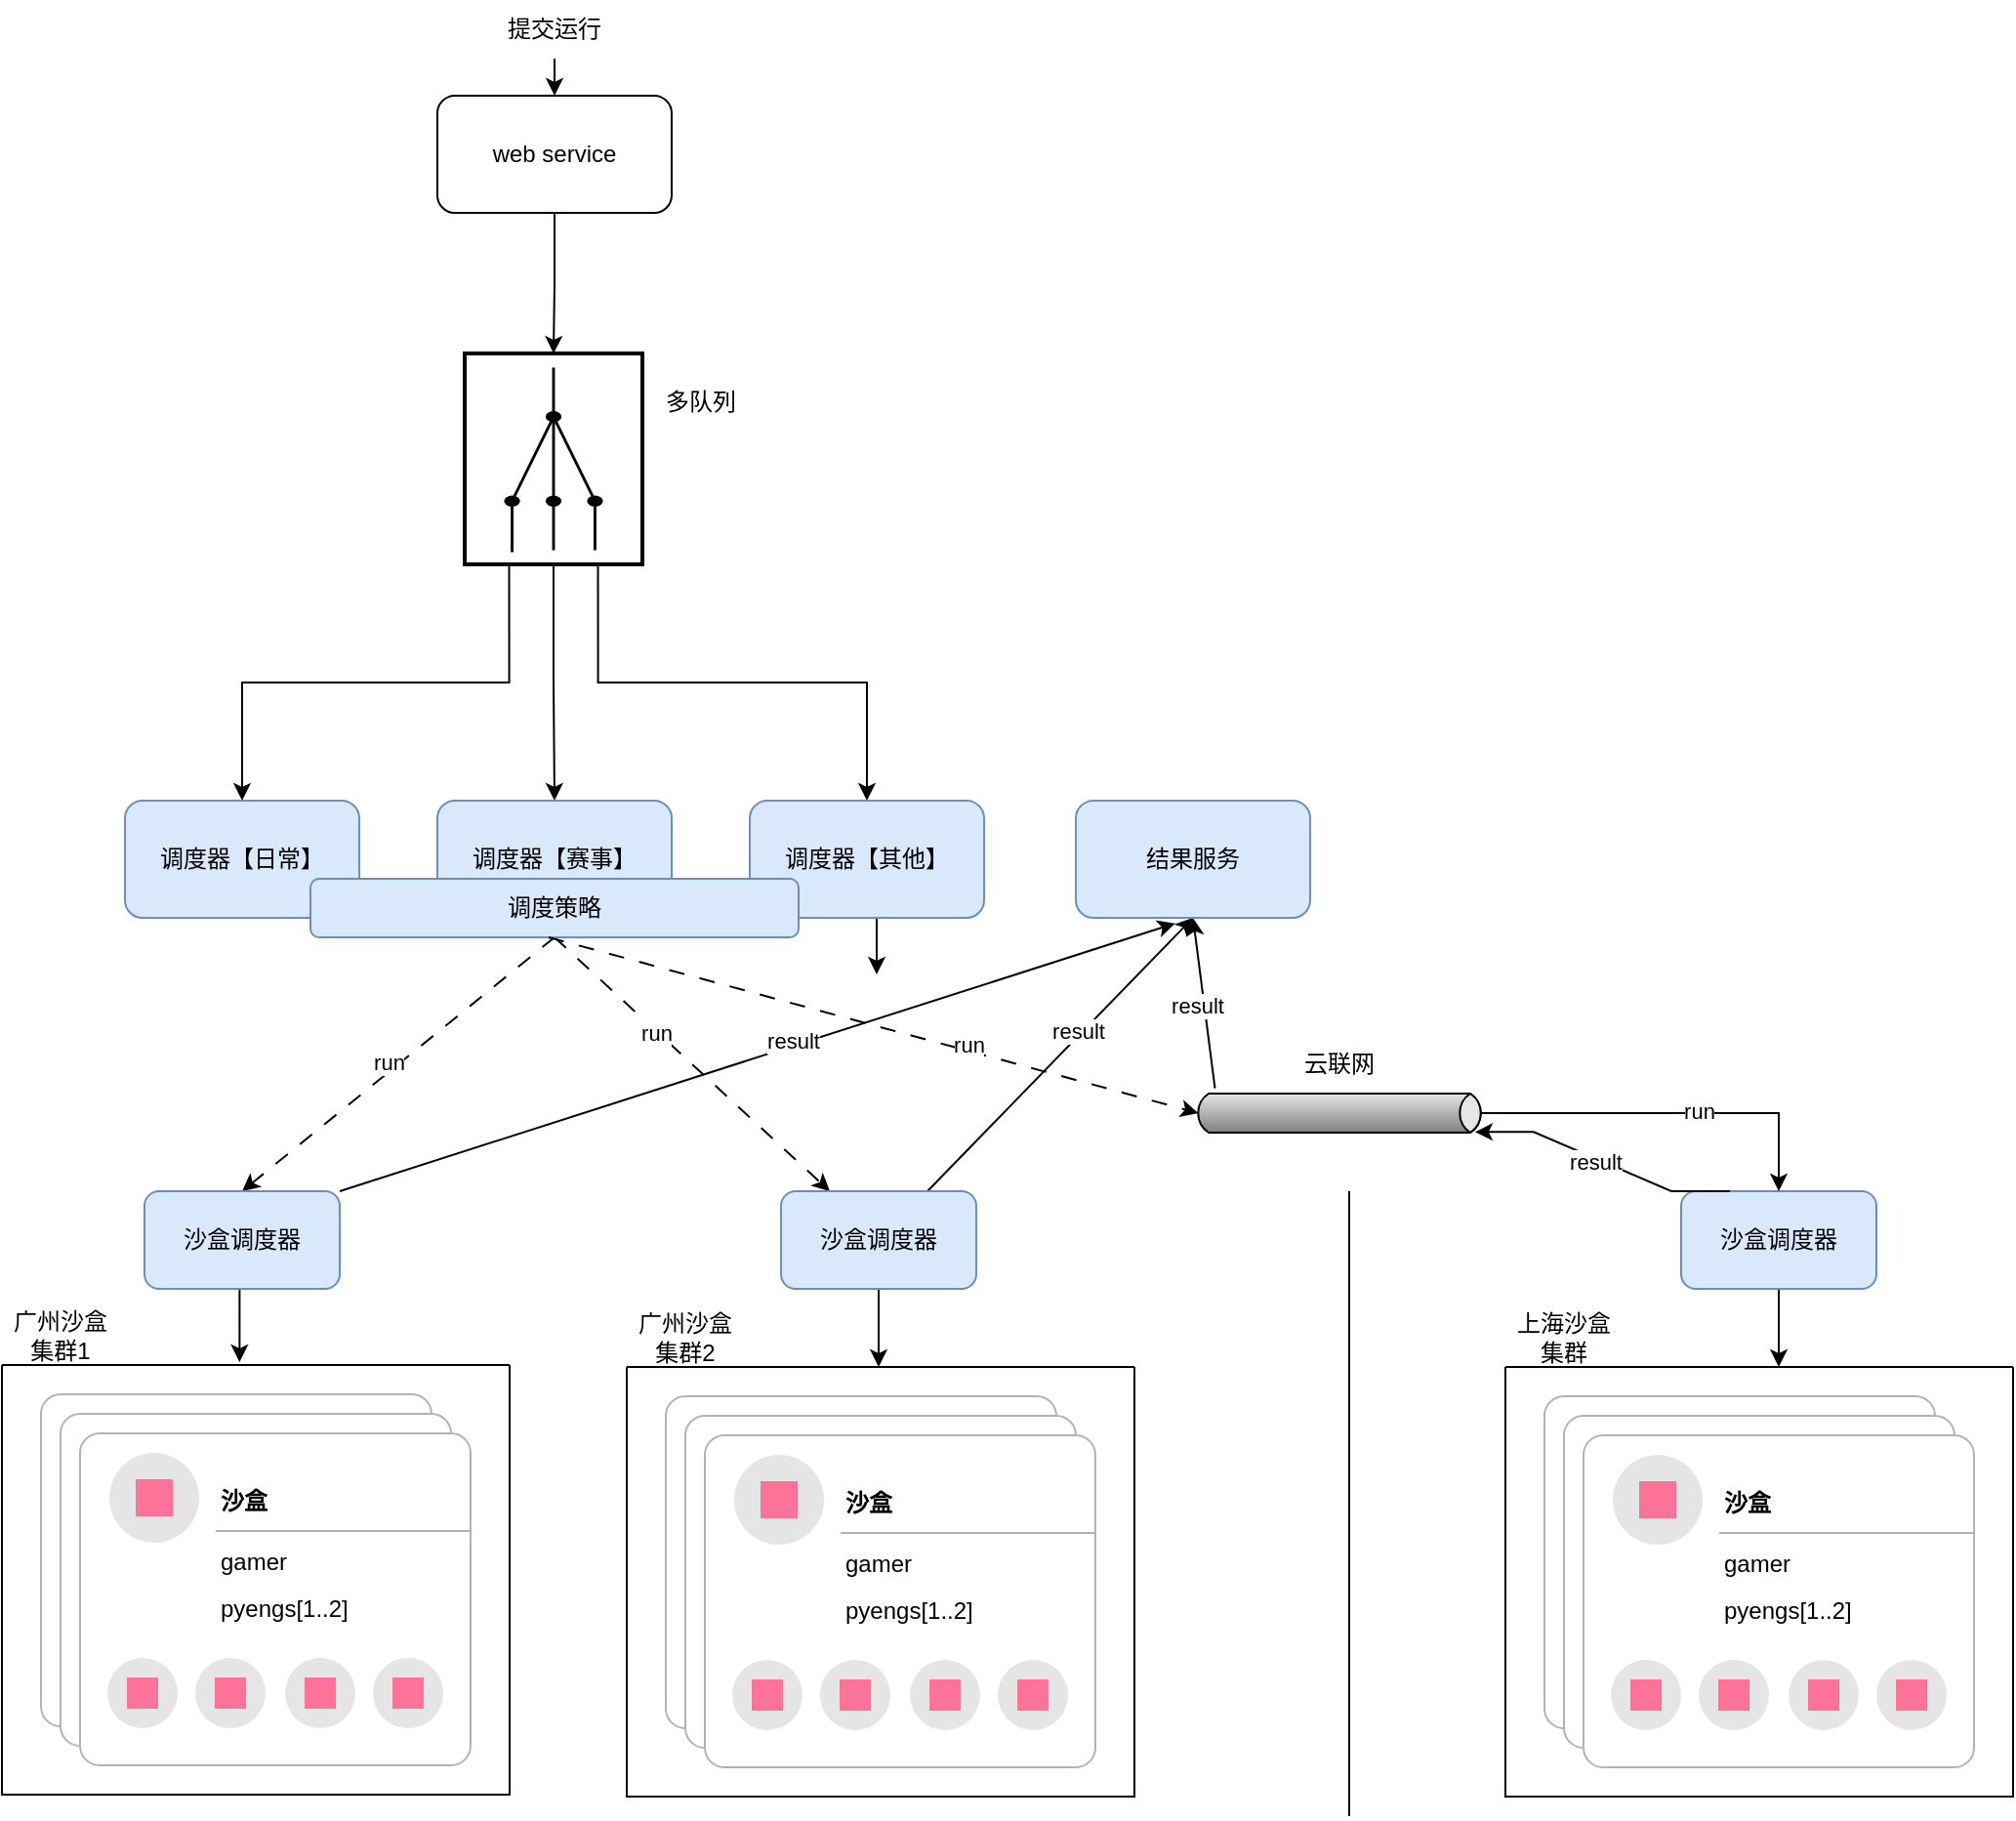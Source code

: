 <mxfile version="23.0.2" type="github">
  <diagram name="Page-1" id="2YBvvXClWsGukQMizWep">
    <mxGraphModel dx="2109" dy="701" grid="1" gridSize="10" guides="1" tooltips="1" connect="1" arrows="1" fold="1" page="1" pageScale="1" pageWidth="850" pageHeight="1100" math="0" shadow="0">
      <root>
        <mxCell id="0" />
        <mxCell id="1" parent="0" />
        <mxCell id="tqVgQ0UVKhWxxZq-fLlv-146" style="edgeStyle=orthogonalEdgeStyle;rounded=0;orthogonalLoop=1;jettySize=auto;html=1;exitX=0.5;exitY=1;exitDx=0;exitDy=0;entryX=0;entryY=0.5;entryDx=0;entryDy=0;entryPerimeter=0;" edge="1" parent="1" source="tqVgQ0UVKhWxxZq-fLlv-1" target="tqVgQ0UVKhWxxZq-fLlv-4">
          <mxGeometry relative="1" as="geometry">
            <mxPoint x="108" y="290" as="targetPoint" />
            <mxPoint x="-52" y="229" as="sourcePoint" />
          </mxGeometry>
        </mxCell>
        <mxCell id="tqVgQ0UVKhWxxZq-fLlv-1" value="web service" style="rounded=1;whiteSpace=wrap;html=1;" vertex="1" parent="1">
          <mxGeometry x="83" y="159" width="120" height="60" as="geometry" />
        </mxCell>
        <mxCell id="tqVgQ0UVKhWxxZq-fLlv-2" value="" style="endArrow=classic;html=1;rounded=0;entryX=0.5;entryY=0;entryDx=0;entryDy=0;" edge="1" parent="1" target="tqVgQ0UVKhWxxZq-fLlv-1">
          <mxGeometry width="50" height="50" relative="1" as="geometry">
            <mxPoint x="143" y="140" as="sourcePoint" />
            <mxPoint x="173" y="100" as="targetPoint" />
          </mxGeometry>
        </mxCell>
        <mxCell id="tqVgQ0UVKhWxxZq-fLlv-3" value="提交运行" style="text;html=1;strokeColor=none;fillColor=none;align=center;verticalAlign=middle;whiteSpace=wrap;rounded=0;" vertex="1" parent="1">
          <mxGeometry x="113" y="110" width="60" height="30" as="geometry" />
        </mxCell>
        <mxCell id="tqVgQ0UVKhWxxZq-fLlv-150" style="edgeStyle=orthogonalEdgeStyle;rounded=0;orthogonalLoop=1;jettySize=auto;html=1;exitX=1;exitY=0.75;exitDx=0;exitDy=0;exitPerimeter=0;entryX=0.5;entryY=0;entryDx=0;entryDy=0;" edge="1" parent="1" source="tqVgQ0UVKhWxxZq-fLlv-4" target="tqVgQ0UVKhWxxZq-fLlv-6">
          <mxGeometry relative="1" as="geometry" />
        </mxCell>
        <mxCell id="tqVgQ0UVKhWxxZq-fLlv-151" style="edgeStyle=orthogonalEdgeStyle;rounded=0;orthogonalLoop=1;jettySize=auto;html=1;exitX=1;exitY=0.5;exitDx=0;exitDy=0;exitPerimeter=0;entryX=0.5;entryY=0;entryDx=0;entryDy=0;" edge="1" parent="1" source="tqVgQ0UVKhWxxZq-fLlv-4" target="tqVgQ0UVKhWxxZq-fLlv-148">
          <mxGeometry relative="1" as="geometry" />
        </mxCell>
        <mxCell id="tqVgQ0UVKhWxxZq-fLlv-152" style="edgeStyle=orthogonalEdgeStyle;rounded=0;orthogonalLoop=1;jettySize=auto;html=1;exitX=1;exitY=0.25;exitDx=0;exitDy=0;exitPerimeter=0;entryX=0.5;entryY=0;entryDx=0;entryDy=0;" edge="1" parent="1" source="tqVgQ0UVKhWxxZq-fLlv-4" target="tqVgQ0UVKhWxxZq-fLlv-149">
          <mxGeometry relative="1" as="geometry" />
        </mxCell>
        <mxCell id="tqVgQ0UVKhWxxZq-fLlv-4" value="" style="html=1;strokeWidth=2;outlineConnect=0;dashed=0;align=center;fontSize=8;fillColor=none;verticalLabelPosition=bottom;verticalAlign=top;shape=mxgraph.eip.recipient_list;rotation=90;" vertex="1" parent="1">
          <mxGeometry x="88.5" y="299.5" width="108" height="91" as="geometry" />
        </mxCell>
        <mxCell id="tqVgQ0UVKhWxxZq-fLlv-160" style="rounded=0;orthogonalLoop=1;jettySize=auto;html=1;exitX=0.5;exitY=1;exitDx=0;exitDy=0;entryX=0.5;entryY=0;entryDx=0;entryDy=0;dashed=1;dashPattern=8 8;" edge="1" parent="1" source="tqVgQ0UVKhWxxZq-fLlv-155" target="tqVgQ0UVKhWxxZq-fLlv-154">
          <mxGeometry relative="1" as="geometry">
            <mxPoint x="-12" y="609" as="targetPoint" />
          </mxGeometry>
        </mxCell>
        <mxCell id="tqVgQ0UVKhWxxZq-fLlv-181" value="run" style="edgeLabel;html=1;align=center;verticalAlign=middle;resizable=0;points=[];" vertex="1" connectable="0" parent="tqVgQ0UVKhWxxZq-fLlv-160">
          <mxGeometry x="0.032" y="-4" relative="1" as="geometry">
            <mxPoint as="offset" />
          </mxGeometry>
        </mxCell>
        <mxCell id="tqVgQ0UVKhWxxZq-fLlv-170" style="rounded=0;orthogonalLoop=1;jettySize=auto;html=1;entryX=0.25;entryY=0;entryDx=0;entryDy=0;dashed=1;dashPattern=8 8;exitX=0.5;exitY=1;exitDx=0;exitDy=0;" edge="1" parent="1" source="tqVgQ0UVKhWxxZq-fLlv-155" target="tqVgQ0UVKhWxxZq-fLlv-163">
          <mxGeometry relative="1" as="geometry">
            <mxPoint x="140" y="600" as="sourcePoint" />
          </mxGeometry>
        </mxCell>
        <mxCell id="tqVgQ0UVKhWxxZq-fLlv-182" value="run" style="edgeLabel;html=1;align=center;verticalAlign=middle;resizable=0;points=[];" vertex="1" connectable="0" parent="tqVgQ0UVKhWxxZq-fLlv-170">
          <mxGeometry x="-0.256" y="-1" relative="1" as="geometry">
            <mxPoint as="offset" />
          </mxGeometry>
        </mxCell>
        <mxCell id="tqVgQ0UVKhWxxZq-fLlv-6" value="调度器【日常】" style="rounded=1;whiteSpace=wrap;html=1;fillColor=#dae8fc;strokeColor=#6c8ebf;" vertex="1" parent="1">
          <mxGeometry x="-77" y="520" width="120" height="60" as="geometry" />
        </mxCell>
        <mxCell id="tqVgQ0UVKhWxxZq-fLlv-55" value="" style="group" vertex="1" connectable="0" parent="1">
          <mxGeometry x="630" y="780" width="260" height="250" as="geometry" />
        </mxCell>
        <mxCell id="tqVgQ0UVKhWxxZq-fLlv-10" value="" style="swimlane;startSize=0;" vertex="1" parent="tqVgQ0UVKhWxxZq-fLlv-55">
          <mxGeometry y="30" width="260" height="220" as="geometry">
            <mxRectangle y="30" width="50" height="40" as="alternateBounds" />
          </mxGeometry>
        </mxCell>
        <mxCell id="tqVgQ0UVKhWxxZq-fLlv-13" value="" style="rounded=1;whiteSpace=wrap;html=1;strokeColor=#B3B3B3;arcSize=20;absoluteArcSize=1;" vertex="1" parent="tqVgQ0UVKhWxxZq-fLlv-10">
          <mxGeometry x="20" y="15" width="200" height="170" as="geometry" />
        </mxCell>
        <mxCell id="tqVgQ0UVKhWxxZq-fLlv-14" value="" style="ellipse;whiteSpace=wrap;html=1;aspect=fixed;strokeColor=none;fillColor=#e5e5e5;part=1;" vertex="1" parent="tqVgQ0UVKhWxxZq-fLlv-13">
          <mxGeometry width="46" height="46" relative="1" as="geometry">
            <mxPoint x="15" y="10" as="offset" />
          </mxGeometry>
        </mxCell>
        <mxCell id="tqVgQ0UVKhWxxZq-fLlv-15" value="" style="html=1;strokeColor=none;fillColor=#fd7298;part=1;" vertex="1" parent="tqVgQ0UVKhWxxZq-fLlv-14">
          <mxGeometry x="0.5" y="0.5" width="19" height="19" relative="1" as="geometry">
            <mxPoint x="-9.5" y="-9.5" as="offset" />
          </mxGeometry>
        </mxCell>
        <mxCell id="tqVgQ0UVKhWxxZq-fLlv-16" value="沙盒" style="shape=partialRectangle;whiteSpace=wrap;html=1;top=0;left=0;fillColor=none;right=0;fontStyle=1;align=left;strokeColor=#B3B3B3;part=1;" vertex="1" parent="tqVgQ0UVKhWxxZq-fLlv-13">
          <mxGeometry x="1" width="130" height="30" relative="1" as="geometry">
            <mxPoint x="-130" y="20" as="offset" />
          </mxGeometry>
        </mxCell>
        <mxCell id="tqVgQ0UVKhWxxZq-fLlv-17" value="gamer" style="text;html=1;strokeColor=none;fillColor=none;align=left;verticalAlign=middle;whiteSpace=wrap;rounded=0;part=1;" vertex="1" parent="tqVgQ0UVKhWxxZq-fLlv-13">
          <mxGeometry x="1" width="130" height="24" relative="1" as="geometry">
            <mxPoint x="-130" y="54" as="offset" />
          </mxGeometry>
        </mxCell>
        <mxCell id="tqVgQ0UVKhWxxZq-fLlv-18" value="pyengs[1..2]" style="text;html=1;strokeColor=none;fillColor=none;align=left;verticalAlign=middle;whiteSpace=wrap;rounded=0;part=1;" vertex="1" parent="tqVgQ0UVKhWxxZq-fLlv-13">
          <mxGeometry x="1" width="130" height="24" relative="1" as="geometry">
            <mxPoint x="-130" y="78" as="offset" />
          </mxGeometry>
        </mxCell>
        <mxCell id="tqVgQ0UVKhWxxZq-fLlv-19" value="" style="ellipse;whiteSpace=wrap;html=1;aspect=fixed;strokeColor=none;fillColor=#e5e5e5;part=1;" vertex="1" parent="tqVgQ0UVKhWxxZq-fLlv-13">
          <mxGeometry x="0.5" y="1" width="36" height="36" relative="1" as="geometry">
            <mxPoint x="-86" y="-55" as="offset" />
          </mxGeometry>
        </mxCell>
        <mxCell id="tqVgQ0UVKhWxxZq-fLlv-20" value="" style="html=1;strokeColor=none;fillColor=#fd7298;part=1;" vertex="1" parent="tqVgQ0UVKhWxxZq-fLlv-19">
          <mxGeometry x="0.5" y="0.5" width="16" height="16" relative="1" as="geometry">
            <mxPoint x="-8" y="-8" as="offset" />
          </mxGeometry>
        </mxCell>
        <mxCell id="tqVgQ0UVKhWxxZq-fLlv-21" value="" style="ellipse;whiteSpace=wrap;html=1;aspect=fixed;strokeColor=none;fillColor=#e5e5e5;part=1;" vertex="1" parent="tqVgQ0UVKhWxxZq-fLlv-13">
          <mxGeometry x="0.5" y="1" width="36" height="36" relative="1" as="geometry">
            <mxPoint x="-41" y="-55" as="offset" />
          </mxGeometry>
        </mxCell>
        <mxCell id="tqVgQ0UVKhWxxZq-fLlv-22" value="" style="html=1;strokeColor=none;fillColor=#fd7298;part=1;" vertex="1" parent="tqVgQ0UVKhWxxZq-fLlv-21">
          <mxGeometry x="0.5" y="0.5" width="16" height="16" relative="1" as="geometry">
            <mxPoint x="-8" y="-8" as="offset" />
          </mxGeometry>
        </mxCell>
        <mxCell id="tqVgQ0UVKhWxxZq-fLlv-23" value="" style="ellipse;whiteSpace=wrap;html=1;aspect=fixed;strokeColor=none;fillColor=#e5e5e5;part=1;" vertex="1" parent="tqVgQ0UVKhWxxZq-fLlv-13">
          <mxGeometry x="0.5" y="1" width="36" height="36" relative="1" as="geometry">
            <mxPoint x="5" y="-55" as="offset" />
          </mxGeometry>
        </mxCell>
        <mxCell id="tqVgQ0UVKhWxxZq-fLlv-24" value="" style="html=1;strokeColor=none;fillColor=#fd7298;part=1;" vertex="1" parent="tqVgQ0UVKhWxxZq-fLlv-23">
          <mxGeometry x="0.5" y="0.5" width="16" height="16" relative="1" as="geometry">
            <mxPoint x="-8" y="-8" as="offset" />
          </mxGeometry>
        </mxCell>
        <mxCell id="tqVgQ0UVKhWxxZq-fLlv-25" value="" style="ellipse;whiteSpace=wrap;html=1;aspect=fixed;strokeColor=none;fillColor=#e5e5e5;part=1;" vertex="1" parent="tqVgQ0UVKhWxxZq-fLlv-13">
          <mxGeometry x="0.5" y="1" width="36" height="36" relative="1" as="geometry">
            <mxPoint x="50" y="-55" as="offset" />
          </mxGeometry>
        </mxCell>
        <mxCell id="tqVgQ0UVKhWxxZq-fLlv-26" value="" style="html=1;strokeColor=none;fillColor=#fd7298;part=1;" vertex="1" parent="tqVgQ0UVKhWxxZq-fLlv-25">
          <mxGeometry x="0.5" y="0.5" width="16" height="16" relative="1" as="geometry">
            <mxPoint x="-8" y="-8" as="offset" />
          </mxGeometry>
        </mxCell>
        <mxCell id="tqVgQ0UVKhWxxZq-fLlv-11" value="上海沙盒集群" style="text;html=1;strokeColor=none;fillColor=none;align=center;verticalAlign=middle;whiteSpace=wrap;rounded=0;" vertex="1" parent="tqVgQ0UVKhWxxZq-fLlv-55">
          <mxGeometry width="60" height="30" as="geometry" />
        </mxCell>
        <mxCell id="tqVgQ0UVKhWxxZq-fLlv-27" value="" style="rounded=1;whiteSpace=wrap;html=1;strokeColor=#B3B3B3;arcSize=20;absoluteArcSize=1;" vertex="1" parent="tqVgQ0UVKhWxxZq-fLlv-55">
          <mxGeometry x="30" y="55" width="200" height="170" as="geometry" />
        </mxCell>
        <mxCell id="tqVgQ0UVKhWxxZq-fLlv-28" value="" style="ellipse;whiteSpace=wrap;html=1;aspect=fixed;strokeColor=none;fillColor=#e5e5e5;part=1;" vertex="1" parent="tqVgQ0UVKhWxxZq-fLlv-27">
          <mxGeometry width="46" height="46" relative="1" as="geometry">
            <mxPoint x="15" y="10" as="offset" />
          </mxGeometry>
        </mxCell>
        <mxCell id="tqVgQ0UVKhWxxZq-fLlv-29" value="" style="html=1;strokeColor=none;fillColor=#fd7298;part=1;" vertex="1" parent="tqVgQ0UVKhWxxZq-fLlv-28">
          <mxGeometry x="0.5" y="0.5" width="19" height="19" relative="1" as="geometry">
            <mxPoint x="-9.5" y="-9.5" as="offset" />
          </mxGeometry>
        </mxCell>
        <mxCell id="tqVgQ0UVKhWxxZq-fLlv-30" value="沙盒" style="shape=partialRectangle;whiteSpace=wrap;html=1;top=0;left=0;fillColor=none;right=0;fontStyle=1;align=left;strokeColor=#B3B3B3;part=1;" vertex="1" parent="tqVgQ0UVKhWxxZq-fLlv-27">
          <mxGeometry x="1" width="130" height="30" relative="1" as="geometry">
            <mxPoint x="-130" y="20" as="offset" />
          </mxGeometry>
        </mxCell>
        <mxCell id="tqVgQ0UVKhWxxZq-fLlv-31" value="gamer" style="text;html=1;strokeColor=none;fillColor=none;align=left;verticalAlign=middle;whiteSpace=wrap;rounded=0;part=1;" vertex="1" parent="tqVgQ0UVKhWxxZq-fLlv-27">
          <mxGeometry x="1" width="130" height="24" relative="1" as="geometry">
            <mxPoint x="-130" y="54" as="offset" />
          </mxGeometry>
        </mxCell>
        <mxCell id="tqVgQ0UVKhWxxZq-fLlv-32" value="pyengs[1..2]" style="text;html=1;strokeColor=none;fillColor=none;align=left;verticalAlign=middle;whiteSpace=wrap;rounded=0;part=1;" vertex="1" parent="tqVgQ0UVKhWxxZq-fLlv-27">
          <mxGeometry x="1" width="130" height="24" relative="1" as="geometry">
            <mxPoint x="-130" y="78" as="offset" />
          </mxGeometry>
        </mxCell>
        <mxCell id="tqVgQ0UVKhWxxZq-fLlv-33" value="" style="ellipse;whiteSpace=wrap;html=1;aspect=fixed;strokeColor=none;fillColor=#e5e5e5;part=1;" vertex="1" parent="tqVgQ0UVKhWxxZq-fLlv-27">
          <mxGeometry x="0.5" y="1" width="36" height="36" relative="1" as="geometry">
            <mxPoint x="-86" y="-55" as="offset" />
          </mxGeometry>
        </mxCell>
        <mxCell id="tqVgQ0UVKhWxxZq-fLlv-34" value="" style="html=1;strokeColor=none;fillColor=#fd7298;part=1;" vertex="1" parent="tqVgQ0UVKhWxxZq-fLlv-33">
          <mxGeometry x="0.5" y="0.5" width="16" height="16" relative="1" as="geometry">
            <mxPoint x="-8" y="-8" as="offset" />
          </mxGeometry>
        </mxCell>
        <mxCell id="tqVgQ0UVKhWxxZq-fLlv-35" value="" style="ellipse;whiteSpace=wrap;html=1;aspect=fixed;strokeColor=none;fillColor=#e5e5e5;part=1;" vertex="1" parent="tqVgQ0UVKhWxxZq-fLlv-27">
          <mxGeometry x="0.5" y="1" width="36" height="36" relative="1" as="geometry">
            <mxPoint x="-41" y="-55" as="offset" />
          </mxGeometry>
        </mxCell>
        <mxCell id="tqVgQ0UVKhWxxZq-fLlv-36" value="" style="html=1;strokeColor=none;fillColor=#fd7298;part=1;" vertex="1" parent="tqVgQ0UVKhWxxZq-fLlv-35">
          <mxGeometry x="0.5" y="0.5" width="16" height="16" relative="1" as="geometry">
            <mxPoint x="-8" y="-8" as="offset" />
          </mxGeometry>
        </mxCell>
        <mxCell id="tqVgQ0UVKhWxxZq-fLlv-37" value="" style="ellipse;whiteSpace=wrap;html=1;aspect=fixed;strokeColor=none;fillColor=#e5e5e5;part=1;" vertex="1" parent="tqVgQ0UVKhWxxZq-fLlv-27">
          <mxGeometry x="0.5" y="1" width="36" height="36" relative="1" as="geometry">
            <mxPoint x="5" y="-55" as="offset" />
          </mxGeometry>
        </mxCell>
        <mxCell id="tqVgQ0UVKhWxxZq-fLlv-38" value="" style="html=1;strokeColor=none;fillColor=#fd7298;part=1;" vertex="1" parent="tqVgQ0UVKhWxxZq-fLlv-37">
          <mxGeometry x="0.5" y="0.5" width="16" height="16" relative="1" as="geometry">
            <mxPoint x="-8" y="-8" as="offset" />
          </mxGeometry>
        </mxCell>
        <mxCell id="tqVgQ0UVKhWxxZq-fLlv-39" value="" style="ellipse;whiteSpace=wrap;html=1;aspect=fixed;strokeColor=none;fillColor=#e5e5e5;part=1;" vertex="1" parent="tqVgQ0UVKhWxxZq-fLlv-27">
          <mxGeometry x="0.5" y="1" width="36" height="36" relative="1" as="geometry">
            <mxPoint x="50" y="-55" as="offset" />
          </mxGeometry>
        </mxCell>
        <mxCell id="tqVgQ0UVKhWxxZq-fLlv-40" value="" style="html=1;strokeColor=none;fillColor=#fd7298;part=1;" vertex="1" parent="tqVgQ0UVKhWxxZq-fLlv-39">
          <mxGeometry x="0.5" y="0.5" width="16" height="16" relative="1" as="geometry">
            <mxPoint x="-8" y="-8" as="offset" />
          </mxGeometry>
        </mxCell>
        <mxCell id="tqVgQ0UVKhWxxZq-fLlv-41" value="" style="rounded=1;whiteSpace=wrap;html=1;strokeColor=#B3B3B3;arcSize=20;absoluteArcSize=1;" vertex="1" parent="tqVgQ0UVKhWxxZq-fLlv-55">
          <mxGeometry x="40" y="65" width="200" height="170" as="geometry" />
        </mxCell>
        <mxCell id="tqVgQ0UVKhWxxZq-fLlv-42" value="" style="ellipse;whiteSpace=wrap;html=1;aspect=fixed;strokeColor=none;fillColor=#e5e5e5;part=1;" vertex="1" parent="tqVgQ0UVKhWxxZq-fLlv-41">
          <mxGeometry width="46" height="46" relative="1" as="geometry">
            <mxPoint x="15" y="10" as="offset" />
          </mxGeometry>
        </mxCell>
        <mxCell id="tqVgQ0UVKhWxxZq-fLlv-43" value="" style="html=1;strokeColor=none;fillColor=#fd7298;part=1;" vertex="1" parent="tqVgQ0UVKhWxxZq-fLlv-42">
          <mxGeometry x="0.5" y="0.5" width="19" height="19" relative="1" as="geometry">
            <mxPoint x="-9.5" y="-9.5" as="offset" />
          </mxGeometry>
        </mxCell>
        <mxCell id="tqVgQ0UVKhWxxZq-fLlv-44" value="沙盒" style="shape=partialRectangle;whiteSpace=wrap;html=1;top=0;left=0;fillColor=none;right=0;fontStyle=1;align=left;strokeColor=#B3B3B3;part=1;" vertex="1" parent="tqVgQ0UVKhWxxZq-fLlv-41">
          <mxGeometry x="1" width="130" height="30" relative="1" as="geometry">
            <mxPoint x="-130" y="20" as="offset" />
          </mxGeometry>
        </mxCell>
        <mxCell id="tqVgQ0UVKhWxxZq-fLlv-45" value="gamer" style="text;html=1;strokeColor=none;fillColor=none;align=left;verticalAlign=middle;whiteSpace=wrap;rounded=0;part=1;" vertex="1" parent="tqVgQ0UVKhWxxZq-fLlv-41">
          <mxGeometry x="1" width="130" height="24" relative="1" as="geometry">
            <mxPoint x="-130" y="54" as="offset" />
          </mxGeometry>
        </mxCell>
        <mxCell id="tqVgQ0UVKhWxxZq-fLlv-46" value="pyengs[1..2]" style="text;html=1;strokeColor=none;fillColor=none;align=left;verticalAlign=middle;whiteSpace=wrap;rounded=0;part=1;" vertex="1" parent="tqVgQ0UVKhWxxZq-fLlv-41">
          <mxGeometry x="1" width="130" height="24" relative="1" as="geometry">
            <mxPoint x="-130" y="78" as="offset" />
          </mxGeometry>
        </mxCell>
        <mxCell id="tqVgQ0UVKhWxxZq-fLlv-47" value="" style="ellipse;whiteSpace=wrap;html=1;aspect=fixed;strokeColor=none;fillColor=#e5e5e5;part=1;" vertex="1" parent="tqVgQ0UVKhWxxZq-fLlv-41">
          <mxGeometry x="0.5" y="1" width="36" height="36" relative="1" as="geometry">
            <mxPoint x="-86" y="-55" as="offset" />
          </mxGeometry>
        </mxCell>
        <mxCell id="tqVgQ0UVKhWxxZq-fLlv-48" value="" style="html=1;strokeColor=none;fillColor=#fd7298;part=1;" vertex="1" parent="tqVgQ0UVKhWxxZq-fLlv-47">
          <mxGeometry x="0.5" y="0.5" width="16" height="16" relative="1" as="geometry">
            <mxPoint x="-8" y="-8" as="offset" />
          </mxGeometry>
        </mxCell>
        <mxCell id="tqVgQ0UVKhWxxZq-fLlv-49" value="" style="ellipse;whiteSpace=wrap;html=1;aspect=fixed;strokeColor=none;fillColor=#e5e5e5;part=1;" vertex="1" parent="tqVgQ0UVKhWxxZq-fLlv-41">
          <mxGeometry x="0.5" y="1" width="36" height="36" relative="1" as="geometry">
            <mxPoint x="-41" y="-55" as="offset" />
          </mxGeometry>
        </mxCell>
        <mxCell id="tqVgQ0UVKhWxxZq-fLlv-50" value="" style="html=1;strokeColor=none;fillColor=#fd7298;part=1;" vertex="1" parent="tqVgQ0UVKhWxxZq-fLlv-49">
          <mxGeometry x="0.5" y="0.5" width="16" height="16" relative="1" as="geometry">
            <mxPoint x="-8" y="-8" as="offset" />
          </mxGeometry>
        </mxCell>
        <mxCell id="tqVgQ0UVKhWxxZq-fLlv-51" value="" style="ellipse;whiteSpace=wrap;html=1;aspect=fixed;strokeColor=none;fillColor=#e5e5e5;part=1;" vertex="1" parent="tqVgQ0UVKhWxxZq-fLlv-41">
          <mxGeometry x="0.5" y="1" width="36" height="36" relative="1" as="geometry">
            <mxPoint x="5" y="-55" as="offset" />
          </mxGeometry>
        </mxCell>
        <mxCell id="tqVgQ0UVKhWxxZq-fLlv-52" value="" style="html=1;strokeColor=none;fillColor=#fd7298;part=1;" vertex="1" parent="tqVgQ0UVKhWxxZq-fLlv-51">
          <mxGeometry x="0.5" y="0.5" width="16" height="16" relative="1" as="geometry">
            <mxPoint x="-8" y="-8" as="offset" />
          </mxGeometry>
        </mxCell>
        <mxCell id="tqVgQ0UVKhWxxZq-fLlv-53" value="" style="ellipse;whiteSpace=wrap;html=1;aspect=fixed;strokeColor=none;fillColor=#e5e5e5;part=1;" vertex="1" parent="tqVgQ0UVKhWxxZq-fLlv-41">
          <mxGeometry x="0.5" y="1" width="36" height="36" relative="1" as="geometry">
            <mxPoint x="50" y="-55" as="offset" />
          </mxGeometry>
        </mxCell>
        <mxCell id="tqVgQ0UVKhWxxZq-fLlv-54" value="" style="html=1;strokeColor=none;fillColor=#fd7298;part=1;" vertex="1" parent="tqVgQ0UVKhWxxZq-fLlv-53">
          <mxGeometry x="0.5" y="0.5" width="16" height="16" relative="1" as="geometry">
            <mxPoint x="-8" y="-8" as="offset" />
          </mxGeometry>
        </mxCell>
        <mxCell id="tqVgQ0UVKhWxxZq-fLlv-56" value="" style="group" vertex="1" connectable="0" parent="1">
          <mxGeometry x="-140" y="779" width="260" height="250" as="geometry" />
        </mxCell>
        <mxCell id="tqVgQ0UVKhWxxZq-fLlv-57" value="" style="swimlane;startSize=0;" vertex="1" parent="tqVgQ0UVKhWxxZq-fLlv-56">
          <mxGeometry y="30" width="260" height="220" as="geometry">
            <mxRectangle y="30" width="50" height="40" as="alternateBounds" />
          </mxGeometry>
        </mxCell>
        <mxCell id="tqVgQ0UVKhWxxZq-fLlv-58" value="" style="rounded=1;whiteSpace=wrap;html=1;strokeColor=#B3B3B3;arcSize=20;absoluteArcSize=1;" vertex="1" parent="tqVgQ0UVKhWxxZq-fLlv-57">
          <mxGeometry x="20" y="15" width="200" height="170" as="geometry" />
        </mxCell>
        <mxCell id="tqVgQ0UVKhWxxZq-fLlv-59" value="" style="ellipse;whiteSpace=wrap;html=1;aspect=fixed;strokeColor=none;fillColor=#e5e5e5;part=1;" vertex="1" parent="tqVgQ0UVKhWxxZq-fLlv-58">
          <mxGeometry width="46" height="46" relative="1" as="geometry">
            <mxPoint x="15" y="10" as="offset" />
          </mxGeometry>
        </mxCell>
        <mxCell id="tqVgQ0UVKhWxxZq-fLlv-60" value="" style="html=1;strokeColor=none;fillColor=#fd7298;part=1;" vertex="1" parent="tqVgQ0UVKhWxxZq-fLlv-59">
          <mxGeometry x="0.5" y="0.5" width="19" height="19" relative="1" as="geometry">
            <mxPoint x="-9.5" y="-9.5" as="offset" />
          </mxGeometry>
        </mxCell>
        <mxCell id="tqVgQ0UVKhWxxZq-fLlv-61" value="沙盒" style="shape=partialRectangle;whiteSpace=wrap;html=1;top=0;left=0;fillColor=none;right=0;fontStyle=1;align=left;strokeColor=#B3B3B3;part=1;" vertex="1" parent="tqVgQ0UVKhWxxZq-fLlv-58">
          <mxGeometry x="1" width="130" height="30" relative="1" as="geometry">
            <mxPoint x="-130" y="20" as="offset" />
          </mxGeometry>
        </mxCell>
        <mxCell id="tqVgQ0UVKhWxxZq-fLlv-62" value="gamer" style="text;html=1;strokeColor=none;fillColor=none;align=left;verticalAlign=middle;whiteSpace=wrap;rounded=0;part=1;" vertex="1" parent="tqVgQ0UVKhWxxZq-fLlv-58">
          <mxGeometry x="1" width="130" height="24" relative="1" as="geometry">
            <mxPoint x="-130" y="54" as="offset" />
          </mxGeometry>
        </mxCell>
        <mxCell id="tqVgQ0UVKhWxxZq-fLlv-63" value="pyengs[1..2]" style="text;html=1;strokeColor=none;fillColor=none;align=left;verticalAlign=middle;whiteSpace=wrap;rounded=0;part=1;" vertex="1" parent="tqVgQ0UVKhWxxZq-fLlv-58">
          <mxGeometry x="1" width="130" height="24" relative="1" as="geometry">
            <mxPoint x="-130" y="78" as="offset" />
          </mxGeometry>
        </mxCell>
        <mxCell id="tqVgQ0UVKhWxxZq-fLlv-64" value="" style="ellipse;whiteSpace=wrap;html=1;aspect=fixed;strokeColor=none;fillColor=#e5e5e5;part=1;" vertex="1" parent="tqVgQ0UVKhWxxZq-fLlv-58">
          <mxGeometry x="0.5" y="1" width="36" height="36" relative="1" as="geometry">
            <mxPoint x="-86" y="-55" as="offset" />
          </mxGeometry>
        </mxCell>
        <mxCell id="tqVgQ0UVKhWxxZq-fLlv-65" value="" style="html=1;strokeColor=none;fillColor=#fd7298;part=1;" vertex="1" parent="tqVgQ0UVKhWxxZq-fLlv-64">
          <mxGeometry x="0.5" y="0.5" width="16" height="16" relative="1" as="geometry">
            <mxPoint x="-8" y="-8" as="offset" />
          </mxGeometry>
        </mxCell>
        <mxCell id="tqVgQ0UVKhWxxZq-fLlv-66" value="" style="ellipse;whiteSpace=wrap;html=1;aspect=fixed;strokeColor=none;fillColor=#e5e5e5;part=1;" vertex="1" parent="tqVgQ0UVKhWxxZq-fLlv-58">
          <mxGeometry x="0.5" y="1" width="36" height="36" relative="1" as="geometry">
            <mxPoint x="-41" y="-55" as="offset" />
          </mxGeometry>
        </mxCell>
        <mxCell id="tqVgQ0UVKhWxxZq-fLlv-67" value="" style="html=1;strokeColor=none;fillColor=#fd7298;part=1;" vertex="1" parent="tqVgQ0UVKhWxxZq-fLlv-66">
          <mxGeometry x="0.5" y="0.5" width="16" height="16" relative="1" as="geometry">
            <mxPoint x="-8" y="-8" as="offset" />
          </mxGeometry>
        </mxCell>
        <mxCell id="tqVgQ0UVKhWxxZq-fLlv-68" value="" style="ellipse;whiteSpace=wrap;html=1;aspect=fixed;strokeColor=none;fillColor=#e5e5e5;part=1;" vertex="1" parent="tqVgQ0UVKhWxxZq-fLlv-58">
          <mxGeometry x="0.5" y="1" width="36" height="36" relative="1" as="geometry">
            <mxPoint x="5" y="-55" as="offset" />
          </mxGeometry>
        </mxCell>
        <mxCell id="tqVgQ0UVKhWxxZq-fLlv-69" value="" style="html=1;strokeColor=none;fillColor=#fd7298;part=1;" vertex="1" parent="tqVgQ0UVKhWxxZq-fLlv-68">
          <mxGeometry x="0.5" y="0.5" width="16" height="16" relative="1" as="geometry">
            <mxPoint x="-8" y="-8" as="offset" />
          </mxGeometry>
        </mxCell>
        <mxCell id="tqVgQ0UVKhWxxZq-fLlv-70" value="" style="ellipse;whiteSpace=wrap;html=1;aspect=fixed;strokeColor=none;fillColor=#e5e5e5;part=1;" vertex="1" parent="tqVgQ0UVKhWxxZq-fLlv-58">
          <mxGeometry x="0.5" y="1" width="36" height="36" relative="1" as="geometry">
            <mxPoint x="50" y="-55" as="offset" />
          </mxGeometry>
        </mxCell>
        <mxCell id="tqVgQ0UVKhWxxZq-fLlv-71" value="" style="html=1;strokeColor=none;fillColor=#fd7298;part=1;" vertex="1" parent="tqVgQ0UVKhWxxZq-fLlv-70">
          <mxGeometry x="0.5" y="0.5" width="16" height="16" relative="1" as="geometry">
            <mxPoint x="-8" y="-8" as="offset" />
          </mxGeometry>
        </mxCell>
        <mxCell id="tqVgQ0UVKhWxxZq-fLlv-72" value="广州沙盒集群1" style="text;html=1;strokeColor=none;fillColor=none;align=center;verticalAlign=middle;whiteSpace=wrap;rounded=0;" vertex="1" parent="tqVgQ0UVKhWxxZq-fLlv-56">
          <mxGeometry width="60" height="30" as="geometry" />
        </mxCell>
        <mxCell id="tqVgQ0UVKhWxxZq-fLlv-73" value="" style="rounded=1;whiteSpace=wrap;html=1;strokeColor=#B3B3B3;arcSize=20;absoluteArcSize=1;" vertex="1" parent="tqVgQ0UVKhWxxZq-fLlv-56">
          <mxGeometry x="30" y="55" width="200" height="170" as="geometry" />
        </mxCell>
        <mxCell id="tqVgQ0UVKhWxxZq-fLlv-74" value="" style="ellipse;whiteSpace=wrap;html=1;aspect=fixed;strokeColor=none;fillColor=#e5e5e5;part=1;" vertex="1" parent="tqVgQ0UVKhWxxZq-fLlv-73">
          <mxGeometry width="46" height="46" relative="1" as="geometry">
            <mxPoint x="15" y="10" as="offset" />
          </mxGeometry>
        </mxCell>
        <mxCell id="tqVgQ0UVKhWxxZq-fLlv-75" value="" style="html=1;strokeColor=none;fillColor=#fd7298;part=1;" vertex="1" parent="tqVgQ0UVKhWxxZq-fLlv-74">
          <mxGeometry x="0.5" y="0.5" width="19" height="19" relative="1" as="geometry">
            <mxPoint x="-9.5" y="-9.5" as="offset" />
          </mxGeometry>
        </mxCell>
        <mxCell id="tqVgQ0UVKhWxxZq-fLlv-76" value="沙盒" style="shape=partialRectangle;whiteSpace=wrap;html=1;top=0;left=0;fillColor=none;right=0;fontStyle=1;align=left;strokeColor=#B3B3B3;part=1;" vertex="1" parent="tqVgQ0UVKhWxxZq-fLlv-73">
          <mxGeometry x="1" width="130" height="30" relative="1" as="geometry">
            <mxPoint x="-130" y="20" as="offset" />
          </mxGeometry>
        </mxCell>
        <mxCell id="tqVgQ0UVKhWxxZq-fLlv-77" value="gamer" style="text;html=1;strokeColor=none;fillColor=none;align=left;verticalAlign=middle;whiteSpace=wrap;rounded=0;part=1;" vertex="1" parent="tqVgQ0UVKhWxxZq-fLlv-73">
          <mxGeometry x="1" width="130" height="24" relative="1" as="geometry">
            <mxPoint x="-130" y="54" as="offset" />
          </mxGeometry>
        </mxCell>
        <mxCell id="tqVgQ0UVKhWxxZq-fLlv-78" value="pyengs[1..2]" style="text;html=1;strokeColor=none;fillColor=none;align=left;verticalAlign=middle;whiteSpace=wrap;rounded=0;part=1;" vertex="1" parent="tqVgQ0UVKhWxxZq-fLlv-73">
          <mxGeometry x="1" width="130" height="24" relative="1" as="geometry">
            <mxPoint x="-130" y="78" as="offset" />
          </mxGeometry>
        </mxCell>
        <mxCell id="tqVgQ0UVKhWxxZq-fLlv-79" value="" style="ellipse;whiteSpace=wrap;html=1;aspect=fixed;strokeColor=none;fillColor=#e5e5e5;part=1;" vertex="1" parent="tqVgQ0UVKhWxxZq-fLlv-73">
          <mxGeometry x="0.5" y="1" width="36" height="36" relative="1" as="geometry">
            <mxPoint x="-86" y="-55" as="offset" />
          </mxGeometry>
        </mxCell>
        <mxCell id="tqVgQ0UVKhWxxZq-fLlv-80" value="" style="html=1;strokeColor=none;fillColor=#fd7298;part=1;" vertex="1" parent="tqVgQ0UVKhWxxZq-fLlv-79">
          <mxGeometry x="0.5" y="0.5" width="16" height="16" relative="1" as="geometry">
            <mxPoint x="-8" y="-8" as="offset" />
          </mxGeometry>
        </mxCell>
        <mxCell id="tqVgQ0UVKhWxxZq-fLlv-81" value="" style="ellipse;whiteSpace=wrap;html=1;aspect=fixed;strokeColor=none;fillColor=#e5e5e5;part=1;" vertex="1" parent="tqVgQ0UVKhWxxZq-fLlv-73">
          <mxGeometry x="0.5" y="1" width="36" height="36" relative="1" as="geometry">
            <mxPoint x="-41" y="-55" as="offset" />
          </mxGeometry>
        </mxCell>
        <mxCell id="tqVgQ0UVKhWxxZq-fLlv-82" value="" style="html=1;strokeColor=none;fillColor=#fd7298;part=1;" vertex="1" parent="tqVgQ0UVKhWxxZq-fLlv-81">
          <mxGeometry x="0.5" y="0.5" width="16" height="16" relative="1" as="geometry">
            <mxPoint x="-8" y="-8" as="offset" />
          </mxGeometry>
        </mxCell>
        <mxCell id="tqVgQ0UVKhWxxZq-fLlv-83" value="" style="ellipse;whiteSpace=wrap;html=1;aspect=fixed;strokeColor=none;fillColor=#e5e5e5;part=1;" vertex="1" parent="tqVgQ0UVKhWxxZq-fLlv-73">
          <mxGeometry x="0.5" y="1" width="36" height="36" relative="1" as="geometry">
            <mxPoint x="5" y="-55" as="offset" />
          </mxGeometry>
        </mxCell>
        <mxCell id="tqVgQ0UVKhWxxZq-fLlv-84" value="" style="html=1;strokeColor=none;fillColor=#fd7298;part=1;" vertex="1" parent="tqVgQ0UVKhWxxZq-fLlv-83">
          <mxGeometry x="0.5" y="0.5" width="16" height="16" relative="1" as="geometry">
            <mxPoint x="-8" y="-8" as="offset" />
          </mxGeometry>
        </mxCell>
        <mxCell id="tqVgQ0UVKhWxxZq-fLlv-85" value="" style="ellipse;whiteSpace=wrap;html=1;aspect=fixed;strokeColor=none;fillColor=#e5e5e5;part=1;" vertex="1" parent="tqVgQ0UVKhWxxZq-fLlv-73">
          <mxGeometry x="0.5" y="1" width="36" height="36" relative="1" as="geometry">
            <mxPoint x="50" y="-55" as="offset" />
          </mxGeometry>
        </mxCell>
        <mxCell id="tqVgQ0UVKhWxxZq-fLlv-86" value="" style="html=1;strokeColor=none;fillColor=#fd7298;part=1;" vertex="1" parent="tqVgQ0UVKhWxxZq-fLlv-85">
          <mxGeometry x="0.5" y="0.5" width="16" height="16" relative="1" as="geometry">
            <mxPoint x="-8" y="-8" as="offset" />
          </mxGeometry>
        </mxCell>
        <mxCell id="tqVgQ0UVKhWxxZq-fLlv-87" value="" style="rounded=1;whiteSpace=wrap;html=1;strokeColor=#B3B3B3;arcSize=20;absoluteArcSize=1;" vertex="1" parent="tqVgQ0UVKhWxxZq-fLlv-56">
          <mxGeometry x="40" y="65" width="200" height="170" as="geometry" />
        </mxCell>
        <mxCell id="tqVgQ0UVKhWxxZq-fLlv-88" value="" style="ellipse;whiteSpace=wrap;html=1;aspect=fixed;strokeColor=none;fillColor=#e5e5e5;part=1;" vertex="1" parent="tqVgQ0UVKhWxxZq-fLlv-87">
          <mxGeometry width="46" height="46" relative="1" as="geometry">
            <mxPoint x="15" y="10" as="offset" />
          </mxGeometry>
        </mxCell>
        <mxCell id="tqVgQ0UVKhWxxZq-fLlv-89" value="" style="html=1;strokeColor=none;fillColor=#fd7298;part=1;" vertex="1" parent="tqVgQ0UVKhWxxZq-fLlv-88">
          <mxGeometry x="0.5" y="0.5" width="19" height="19" relative="1" as="geometry">
            <mxPoint x="-9.5" y="-9.5" as="offset" />
          </mxGeometry>
        </mxCell>
        <mxCell id="tqVgQ0UVKhWxxZq-fLlv-90" value="沙盒" style="shape=partialRectangle;whiteSpace=wrap;html=1;top=0;left=0;fillColor=none;right=0;fontStyle=1;align=left;strokeColor=#B3B3B3;part=1;" vertex="1" parent="tqVgQ0UVKhWxxZq-fLlv-87">
          <mxGeometry x="1" width="130" height="30" relative="1" as="geometry">
            <mxPoint x="-130" y="20" as="offset" />
          </mxGeometry>
        </mxCell>
        <mxCell id="tqVgQ0UVKhWxxZq-fLlv-91" value="gamer" style="text;html=1;strokeColor=none;fillColor=none;align=left;verticalAlign=middle;whiteSpace=wrap;rounded=0;part=1;" vertex="1" parent="tqVgQ0UVKhWxxZq-fLlv-87">
          <mxGeometry x="1" width="130" height="24" relative="1" as="geometry">
            <mxPoint x="-130" y="54" as="offset" />
          </mxGeometry>
        </mxCell>
        <mxCell id="tqVgQ0UVKhWxxZq-fLlv-92" value="pyengs[1..2]" style="text;html=1;strokeColor=none;fillColor=none;align=left;verticalAlign=middle;whiteSpace=wrap;rounded=0;part=1;" vertex="1" parent="tqVgQ0UVKhWxxZq-fLlv-87">
          <mxGeometry x="1" width="130" height="24" relative="1" as="geometry">
            <mxPoint x="-130" y="78" as="offset" />
          </mxGeometry>
        </mxCell>
        <mxCell id="tqVgQ0UVKhWxxZq-fLlv-93" value="" style="ellipse;whiteSpace=wrap;html=1;aspect=fixed;strokeColor=none;fillColor=#e5e5e5;part=1;" vertex="1" parent="tqVgQ0UVKhWxxZq-fLlv-87">
          <mxGeometry x="0.5" y="1" width="36" height="36" relative="1" as="geometry">
            <mxPoint x="-86" y="-55" as="offset" />
          </mxGeometry>
        </mxCell>
        <mxCell id="tqVgQ0UVKhWxxZq-fLlv-94" value="" style="html=1;strokeColor=none;fillColor=#fd7298;part=1;" vertex="1" parent="tqVgQ0UVKhWxxZq-fLlv-93">
          <mxGeometry x="0.5" y="0.5" width="16" height="16" relative="1" as="geometry">
            <mxPoint x="-8" y="-8" as="offset" />
          </mxGeometry>
        </mxCell>
        <mxCell id="tqVgQ0UVKhWxxZq-fLlv-95" value="" style="ellipse;whiteSpace=wrap;html=1;aspect=fixed;strokeColor=none;fillColor=#e5e5e5;part=1;" vertex="1" parent="tqVgQ0UVKhWxxZq-fLlv-87">
          <mxGeometry x="0.5" y="1" width="36" height="36" relative="1" as="geometry">
            <mxPoint x="-41" y="-55" as="offset" />
          </mxGeometry>
        </mxCell>
        <mxCell id="tqVgQ0UVKhWxxZq-fLlv-96" value="" style="html=1;strokeColor=none;fillColor=#fd7298;part=1;" vertex="1" parent="tqVgQ0UVKhWxxZq-fLlv-95">
          <mxGeometry x="0.5" y="0.5" width="16" height="16" relative="1" as="geometry">
            <mxPoint x="-8" y="-8" as="offset" />
          </mxGeometry>
        </mxCell>
        <mxCell id="tqVgQ0UVKhWxxZq-fLlv-97" value="" style="ellipse;whiteSpace=wrap;html=1;aspect=fixed;strokeColor=none;fillColor=#e5e5e5;part=1;" vertex="1" parent="tqVgQ0UVKhWxxZq-fLlv-87">
          <mxGeometry x="0.5" y="1" width="36" height="36" relative="1" as="geometry">
            <mxPoint x="5" y="-55" as="offset" />
          </mxGeometry>
        </mxCell>
        <mxCell id="tqVgQ0UVKhWxxZq-fLlv-98" value="" style="html=1;strokeColor=none;fillColor=#fd7298;part=1;" vertex="1" parent="tqVgQ0UVKhWxxZq-fLlv-97">
          <mxGeometry x="0.5" y="0.5" width="16" height="16" relative="1" as="geometry">
            <mxPoint x="-8" y="-8" as="offset" />
          </mxGeometry>
        </mxCell>
        <mxCell id="tqVgQ0UVKhWxxZq-fLlv-99" value="" style="ellipse;whiteSpace=wrap;html=1;aspect=fixed;strokeColor=none;fillColor=#e5e5e5;part=1;" vertex="1" parent="tqVgQ0UVKhWxxZq-fLlv-87">
          <mxGeometry x="0.5" y="1" width="36" height="36" relative="1" as="geometry">
            <mxPoint x="50" y="-55" as="offset" />
          </mxGeometry>
        </mxCell>
        <mxCell id="tqVgQ0UVKhWxxZq-fLlv-100" value="" style="html=1;strokeColor=none;fillColor=#fd7298;part=1;" vertex="1" parent="tqVgQ0UVKhWxxZq-fLlv-99">
          <mxGeometry x="0.5" y="0.5" width="16" height="16" relative="1" as="geometry">
            <mxPoint x="-8" y="-8" as="offset" />
          </mxGeometry>
        </mxCell>
        <mxCell id="tqVgQ0UVKhWxxZq-fLlv-101" value="" style="group" vertex="1" connectable="0" parent="1">
          <mxGeometry x="180" y="780" width="260" height="250" as="geometry" />
        </mxCell>
        <mxCell id="tqVgQ0UVKhWxxZq-fLlv-102" value="" style="swimlane;startSize=0;" vertex="1" parent="tqVgQ0UVKhWxxZq-fLlv-101">
          <mxGeometry y="30" width="260" height="220" as="geometry">
            <mxRectangle y="30" width="50" height="40" as="alternateBounds" />
          </mxGeometry>
        </mxCell>
        <mxCell id="tqVgQ0UVKhWxxZq-fLlv-103" value="" style="rounded=1;whiteSpace=wrap;html=1;strokeColor=#B3B3B3;arcSize=20;absoluteArcSize=1;" vertex="1" parent="tqVgQ0UVKhWxxZq-fLlv-102">
          <mxGeometry x="20" y="15" width="200" height="170" as="geometry" />
        </mxCell>
        <mxCell id="tqVgQ0UVKhWxxZq-fLlv-104" value="" style="ellipse;whiteSpace=wrap;html=1;aspect=fixed;strokeColor=none;fillColor=#e5e5e5;part=1;" vertex="1" parent="tqVgQ0UVKhWxxZq-fLlv-103">
          <mxGeometry width="46" height="46" relative="1" as="geometry">
            <mxPoint x="15" y="10" as="offset" />
          </mxGeometry>
        </mxCell>
        <mxCell id="tqVgQ0UVKhWxxZq-fLlv-105" value="" style="html=1;strokeColor=none;fillColor=#fd7298;part=1;" vertex="1" parent="tqVgQ0UVKhWxxZq-fLlv-104">
          <mxGeometry x="0.5" y="0.5" width="19" height="19" relative="1" as="geometry">
            <mxPoint x="-9.5" y="-9.5" as="offset" />
          </mxGeometry>
        </mxCell>
        <mxCell id="tqVgQ0UVKhWxxZq-fLlv-106" value="沙盒" style="shape=partialRectangle;whiteSpace=wrap;html=1;top=0;left=0;fillColor=none;right=0;fontStyle=1;align=left;strokeColor=#B3B3B3;part=1;" vertex="1" parent="tqVgQ0UVKhWxxZq-fLlv-103">
          <mxGeometry x="1" width="130" height="30" relative="1" as="geometry">
            <mxPoint x="-130" y="20" as="offset" />
          </mxGeometry>
        </mxCell>
        <mxCell id="tqVgQ0UVKhWxxZq-fLlv-107" value="gamer" style="text;html=1;strokeColor=none;fillColor=none;align=left;verticalAlign=middle;whiteSpace=wrap;rounded=0;part=1;" vertex="1" parent="tqVgQ0UVKhWxxZq-fLlv-103">
          <mxGeometry x="1" width="130" height="24" relative="1" as="geometry">
            <mxPoint x="-130" y="54" as="offset" />
          </mxGeometry>
        </mxCell>
        <mxCell id="tqVgQ0UVKhWxxZq-fLlv-108" value="pyengs[1..2]" style="text;html=1;strokeColor=none;fillColor=none;align=left;verticalAlign=middle;whiteSpace=wrap;rounded=0;part=1;" vertex="1" parent="tqVgQ0UVKhWxxZq-fLlv-103">
          <mxGeometry x="1" width="130" height="24" relative="1" as="geometry">
            <mxPoint x="-130" y="78" as="offset" />
          </mxGeometry>
        </mxCell>
        <mxCell id="tqVgQ0UVKhWxxZq-fLlv-109" value="" style="ellipse;whiteSpace=wrap;html=1;aspect=fixed;strokeColor=none;fillColor=#e5e5e5;part=1;" vertex="1" parent="tqVgQ0UVKhWxxZq-fLlv-103">
          <mxGeometry x="0.5" y="1" width="36" height="36" relative="1" as="geometry">
            <mxPoint x="-86" y="-55" as="offset" />
          </mxGeometry>
        </mxCell>
        <mxCell id="tqVgQ0UVKhWxxZq-fLlv-110" value="" style="html=1;strokeColor=none;fillColor=#fd7298;part=1;" vertex="1" parent="tqVgQ0UVKhWxxZq-fLlv-109">
          <mxGeometry x="0.5" y="0.5" width="16" height="16" relative="1" as="geometry">
            <mxPoint x="-8" y="-8" as="offset" />
          </mxGeometry>
        </mxCell>
        <mxCell id="tqVgQ0UVKhWxxZq-fLlv-111" value="" style="ellipse;whiteSpace=wrap;html=1;aspect=fixed;strokeColor=none;fillColor=#e5e5e5;part=1;" vertex="1" parent="tqVgQ0UVKhWxxZq-fLlv-103">
          <mxGeometry x="0.5" y="1" width="36" height="36" relative="1" as="geometry">
            <mxPoint x="-41" y="-55" as="offset" />
          </mxGeometry>
        </mxCell>
        <mxCell id="tqVgQ0UVKhWxxZq-fLlv-112" value="" style="html=1;strokeColor=none;fillColor=#fd7298;part=1;" vertex="1" parent="tqVgQ0UVKhWxxZq-fLlv-111">
          <mxGeometry x="0.5" y="0.5" width="16" height="16" relative="1" as="geometry">
            <mxPoint x="-8" y="-8" as="offset" />
          </mxGeometry>
        </mxCell>
        <mxCell id="tqVgQ0UVKhWxxZq-fLlv-113" value="" style="ellipse;whiteSpace=wrap;html=1;aspect=fixed;strokeColor=none;fillColor=#e5e5e5;part=1;" vertex="1" parent="tqVgQ0UVKhWxxZq-fLlv-103">
          <mxGeometry x="0.5" y="1" width="36" height="36" relative="1" as="geometry">
            <mxPoint x="5" y="-55" as="offset" />
          </mxGeometry>
        </mxCell>
        <mxCell id="tqVgQ0UVKhWxxZq-fLlv-114" value="" style="html=1;strokeColor=none;fillColor=#fd7298;part=1;" vertex="1" parent="tqVgQ0UVKhWxxZq-fLlv-113">
          <mxGeometry x="0.5" y="0.5" width="16" height="16" relative="1" as="geometry">
            <mxPoint x="-8" y="-8" as="offset" />
          </mxGeometry>
        </mxCell>
        <mxCell id="tqVgQ0UVKhWxxZq-fLlv-115" value="" style="ellipse;whiteSpace=wrap;html=1;aspect=fixed;strokeColor=none;fillColor=#e5e5e5;part=1;" vertex="1" parent="tqVgQ0UVKhWxxZq-fLlv-103">
          <mxGeometry x="0.5" y="1" width="36" height="36" relative="1" as="geometry">
            <mxPoint x="50" y="-55" as="offset" />
          </mxGeometry>
        </mxCell>
        <mxCell id="tqVgQ0UVKhWxxZq-fLlv-116" value="" style="html=1;strokeColor=none;fillColor=#fd7298;part=1;" vertex="1" parent="tqVgQ0UVKhWxxZq-fLlv-115">
          <mxGeometry x="0.5" y="0.5" width="16" height="16" relative="1" as="geometry">
            <mxPoint x="-8" y="-8" as="offset" />
          </mxGeometry>
        </mxCell>
        <mxCell id="tqVgQ0UVKhWxxZq-fLlv-117" value="广州沙盒集群2" style="text;html=1;strokeColor=none;fillColor=none;align=center;verticalAlign=middle;whiteSpace=wrap;rounded=0;" vertex="1" parent="tqVgQ0UVKhWxxZq-fLlv-101">
          <mxGeometry width="60" height="30" as="geometry" />
        </mxCell>
        <mxCell id="tqVgQ0UVKhWxxZq-fLlv-118" value="" style="rounded=1;whiteSpace=wrap;html=1;strokeColor=#B3B3B3;arcSize=20;absoluteArcSize=1;" vertex="1" parent="tqVgQ0UVKhWxxZq-fLlv-101">
          <mxGeometry x="30" y="55" width="200" height="170" as="geometry" />
        </mxCell>
        <mxCell id="tqVgQ0UVKhWxxZq-fLlv-119" value="" style="ellipse;whiteSpace=wrap;html=1;aspect=fixed;strokeColor=none;fillColor=#e5e5e5;part=1;" vertex="1" parent="tqVgQ0UVKhWxxZq-fLlv-118">
          <mxGeometry width="46" height="46" relative="1" as="geometry">
            <mxPoint x="15" y="10" as="offset" />
          </mxGeometry>
        </mxCell>
        <mxCell id="tqVgQ0UVKhWxxZq-fLlv-120" value="" style="html=1;strokeColor=none;fillColor=#fd7298;part=1;" vertex="1" parent="tqVgQ0UVKhWxxZq-fLlv-119">
          <mxGeometry x="0.5" y="0.5" width="19" height="19" relative="1" as="geometry">
            <mxPoint x="-9.5" y="-9.5" as="offset" />
          </mxGeometry>
        </mxCell>
        <mxCell id="tqVgQ0UVKhWxxZq-fLlv-121" value="沙盒" style="shape=partialRectangle;whiteSpace=wrap;html=1;top=0;left=0;fillColor=none;right=0;fontStyle=1;align=left;strokeColor=#B3B3B3;part=1;" vertex="1" parent="tqVgQ0UVKhWxxZq-fLlv-118">
          <mxGeometry x="1" width="130" height="30" relative="1" as="geometry">
            <mxPoint x="-130" y="20" as="offset" />
          </mxGeometry>
        </mxCell>
        <mxCell id="tqVgQ0UVKhWxxZq-fLlv-122" value="gamer" style="text;html=1;strokeColor=none;fillColor=none;align=left;verticalAlign=middle;whiteSpace=wrap;rounded=0;part=1;" vertex="1" parent="tqVgQ0UVKhWxxZq-fLlv-118">
          <mxGeometry x="1" width="130" height="24" relative="1" as="geometry">
            <mxPoint x="-130" y="54" as="offset" />
          </mxGeometry>
        </mxCell>
        <mxCell id="tqVgQ0UVKhWxxZq-fLlv-123" value="pyengs[1..2]" style="text;html=1;strokeColor=none;fillColor=none;align=left;verticalAlign=middle;whiteSpace=wrap;rounded=0;part=1;" vertex="1" parent="tqVgQ0UVKhWxxZq-fLlv-118">
          <mxGeometry x="1" width="130" height="24" relative="1" as="geometry">
            <mxPoint x="-130" y="78" as="offset" />
          </mxGeometry>
        </mxCell>
        <mxCell id="tqVgQ0UVKhWxxZq-fLlv-124" value="" style="ellipse;whiteSpace=wrap;html=1;aspect=fixed;strokeColor=none;fillColor=#e5e5e5;part=1;" vertex="1" parent="tqVgQ0UVKhWxxZq-fLlv-118">
          <mxGeometry x="0.5" y="1" width="36" height="36" relative="1" as="geometry">
            <mxPoint x="-86" y="-55" as="offset" />
          </mxGeometry>
        </mxCell>
        <mxCell id="tqVgQ0UVKhWxxZq-fLlv-125" value="" style="html=1;strokeColor=none;fillColor=#fd7298;part=1;" vertex="1" parent="tqVgQ0UVKhWxxZq-fLlv-124">
          <mxGeometry x="0.5" y="0.5" width="16" height="16" relative="1" as="geometry">
            <mxPoint x="-8" y="-8" as="offset" />
          </mxGeometry>
        </mxCell>
        <mxCell id="tqVgQ0UVKhWxxZq-fLlv-126" value="" style="ellipse;whiteSpace=wrap;html=1;aspect=fixed;strokeColor=none;fillColor=#e5e5e5;part=1;" vertex="1" parent="tqVgQ0UVKhWxxZq-fLlv-118">
          <mxGeometry x="0.5" y="1" width="36" height="36" relative="1" as="geometry">
            <mxPoint x="-41" y="-55" as="offset" />
          </mxGeometry>
        </mxCell>
        <mxCell id="tqVgQ0UVKhWxxZq-fLlv-127" value="" style="html=1;strokeColor=none;fillColor=#fd7298;part=1;" vertex="1" parent="tqVgQ0UVKhWxxZq-fLlv-126">
          <mxGeometry x="0.5" y="0.5" width="16" height="16" relative="1" as="geometry">
            <mxPoint x="-8" y="-8" as="offset" />
          </mxGeometry>
        </mxCell>
        <mxCell id="tqVgQ0UVKhWxxZq-fLlv-128" value="" style="ellipse;whiteSpace=wrap;html=1;aspect=fixed;strokeColor=none;fillColor=#e5e5e5;part=1;" vertex="1" parent="tqVgQ0UVKhWxxZq-fLlv-118">
          <mxGeometry x="0.5" y="1" width="36" height="36" relative="1" as="geometry">
            <mxPoint x="5" y="-55" as="offset" />
          </mxGeometry>
        </mxCell>
        <mxCell id="tqVgQ0UVKhWxxZq-fLlv-129" value="" style="html=1;strokeColor=none;fillColor=#fd7298;part=1;" vertex="1" parent="tqVgQ0UVKhWxxZq-fLlv-128">
          <mxGeometry x="0.5" y="0.5" width="16" height="16" relative="1" as="geometry">
            <mxPoint x="-8" y="-8" as="offset" />
          </mxGeometry>
        </mxCell>
        <mxCell id="tqVgQ0UVKhWxxZq-fLlv-130" value="" style="ellipse;whiteSpace=wrap;html=1;aspect=fixed;strokeColor=none;fillColor=#e5e5e5;part=1;" vertex="1" parent="tqVgQ0UVKhWxxZq-fLlv-118">
          <mxGeometry x="0.5" y="1" width="36" height="36" relative="1" as="geometry">
            <mxPoint x="50" y="-55" as="offset" />
          </mxGeometry>
        </mxCell>
        <mxCell id="tqVgQ0UVKhWxxZq-fLlv-131" value="" style="html=1;strokeColor=none;fillColor=#fd7298;part=1;" vertex="1" parent="tqVgQ0UVKhWxxZq-fLlv-130">
          <mxGeometry x="0.5" y="0.5" width="16" height="16" relative="1" as="geometry">
            <mxPoint x="-8" y="-8" as="offset" />
          </mxGeometry>
        </mxCell>
        <mxCell id="tqVgQ0UVKhWxxZq-fLlv-132" value="" style="rounded=1;whiteSpace=wrap;html=1;strokeColor=#B3B3B3;arcSize=20;absoluteArcSize=1;" vertex="1" parent="tqVgQ0UVKhWxxZq-fLlv-101">
          <mxGeometry x="40" y="65" width="200" height="170" as="geometry" />
        </mxCell>
        <mxCell id="tqVgQ0UVKhWxxZq-fLlv-133" value="" style="ellipse;whiteSpace=wrap;html=1;aspect=fixed;strokeColor=none;fillColor=#e5e5e5;part=1;" vertex="1" parent="tqVgQ0UVKhWxxZq-fLlv-132">
          <mxGeometry width="46" height="46" relative="1" as="geometry">
            <mxPoint x="15" y="10" as="offset" />
          </mxGeometry>
        </mxCell>
        <mxCell id="tqVgQ0UVKhWxxZq-fLlv-134" value="" style="html=1;strokeColor=none;fillColor=#fd7298;part=1;" vertex="1" parent="tqVgQ0UVKhWxxZq-fLlv-133">
          <mxGeometry x="0.5" y="0.5" width="19" height="19" relative="1" as="geometry">
            <mxPoint x="-9.5" y="-9.5" as="offset" />
          </mxGeometry>
        </mxCell>
        <mxCell id="tqVgQ0UVKhWxxZq-fLlv-135" value="沙盒" style="shape=partialRectangle;whiteSpace=wrap;html=1;top=0;left=0;fillColor=none;right=0;fontStyle=1;align=left;strokeColor=#B3B3B3;part=1;" vertex="1" parent="tqVgQ0UVKhWxxZq-fLlv-132">
          <mxGeometry x="1" width="130" height="30" relative="1" as="geometry">
            <mxPoint x="-130" y="20" as="offset" />
          </mxGeometry>
        </mxCell>
        <mxCell id="tqVgQ0UVKhWxxZq-fLlv-136" value="gamer" style="text;html=1;strokeColor=none;fillColor=none;align=left;verticalAlign=middle;whiteSpace=wrap;rounded=0;part=1;" vertex="1" parent="tqVgQ0UVKhWxxZq-fLlv-132">
          <mxGeometry x="1" width="130" height="24" relative="1" as="geometry">
            <mxPoint x="-130" y="54" as="offset" />
          </mxGeometry>
        </mxCell>
        <mxCell id="tqVgQ0UVKhWxxZq-fLlv-137" value="pyengs[1..2]" style="text;html=1;strokeColor=none;fillColor=none;align=left;verticalAlign=middle;whiteSpace=wrap;rounded=0;part=1;" vertex="1" parent="tqVgQ0UVKhWxxZq-fLlv-132">
          <mxGeometry x="1" width="130" height="24" relative="1" as="geometry">
            <mxPoint x="-130" y="78" as="offset" />
          </mxGeometry>
        </mxCell>
        <mxCell id="tqVgQ0UVKhWxxZq-fLlv-138" value="" style="ellipse;whiteSpace=wrap;html=1;aspect=fixed;strokeColor=none;fillColor=#e5e5e5;part=1;" vertex="1" parent="tqVgQ0UVKhWxxZq-fLlv-132">
          <mxGeometry x="0.5" y="1" width="36" height="36" relative="1" as="geometry">
            <mxPoint x="-86" y="-55" as="offset" />
          </mxGeometry>
        </mxCell>
        <mxCell id="tqVgQ0UVKhWxxZq-fLlv-139" value="" style="html=1;strokeColor=none;fillColor=#fd7298;part=1;" vertex="1" parent="tqVgQ0UVKhWxxZq-fLlv-138">
          <mxGeometry x="0.5" y="0.5" width="16" height="16" relative="1" as="geometry">
            <mxPoint x="-8" y="-8" as="offset" />
          </mxGeometry>
        </mxCell>
        <mxCell id="tqVgQ0UVKhWxxZq-fLlv-140" value="" style="ellipse;whiteSpace=wrap;html=1;aspect=fixed;strokeColor=none;fillColor=#e5e5e5;part=1;" vertex="1" parent="tqVgQ0UVKhWxxZq-fLlv-132">
          <mxGeometry x="0.5" y="1" width="36" height="36" relative="1" as="geometry">
            <mxPoint x="-41" y="-55" as="offset" />
          </mxGeometry>
        </mxCell>
        <mxCell id="tqVgQ0UVKhWxxZq-fLlv-141" value="" style="html=1;strokeColor=none;fillColor=#fd7298;part=1;" vertex="1" parent="tqVgQ0UVKhWxxZq-fLlv-140">
          <mxGeometry x="0.5" y="0.5" width="16" height="16" relative="1" as="geometry">
            <mxPoint x="-8" y="-8" as="offset" />
          </mxGeometry>
        </mxCell>
        <mxCell id="tqVgQ0UVKhWxxZq-fLlv-142" value="" style="ellipse;whiteSpace=wrap;html=1;aspect=fixed;strokeColor=none;fillColor=#e5e5e5;part=1;" vertex="1" parent="tqVgQ0UVKhWxxZq-fLlv-132">
          <mxGeometry x="0.5" y="1" width="36" height="36" relative="1" as="geometry">
            <mxPoint x="5" y="-55" as="offset" />
          </mxGeometry>
        </mxCell>
        <mxCell id="tqVgQ0UVKhWxxZq-fLlv-143" value="" style="html=1;strokeColor=none;fillColor=#fd7298;part=1;" vertex="1" parent="tqVgQ0UVKhWxxZq-fLlv-142">
          <mxGeometry x="0.5" y="0.5" width="16" height="16" relative="1" as="geometry">
            <mxPoint x="-8" y="-8" as="offset" />
          </mxGeometry>
        </mxCell>
        <mxCell id="tqVgQ0UVKhWxxZq-fLlv-144" value="" style="ellipse;whiteSpace=wrap;html=1;aspect=fixed;strokeColor=none;fillColor=#e5e5e5;part=1;" vertex="1" parent="tqVgQ0UVKhWxxZq-fLlv-132">
          <mxGeometry x="0.5" y="1" width="36" height="36" relative="1" as="geometry">
            <mxPoint x="50" y="-55" as="offset" />
          </mxGeometry>
        </mxCell>
        <mxCell id="tqVgQ0UVKhWxxZq-fLlv-145" value="" style="html=1;strokeColor=none;fillColor=#fd7298;part=1;" vertex="1" parent="tqVgQ0UVKhWxxZq-fLlv-144">
          <mxGeometry x="0.5" y="0.5" width="16" height="16" relative="1" as="geometry">
            <mxPoint x="-8" y="-8" as="offset" />
          </mxGeometry>
        </mxCell>
        <mxCell id="tqVgQ0UVKhWxxZq-fLlv-148" value="调度器【赛事】" style="rounded=1;whiteSpace=wrap;html=1;fillColor=#dae8fc;strokeColor=#6c8ebf;" vertex="1" parent="1">
          <mxGeometry x="83" y="520" width="120" height="60" as="geometry" />
        </mxCell>
        <mxCell id="tqVgQ0UVKhWxxZq-fLlv-162" style="edgeStyle=orthogonalEdgeStyle;rounded=0;orthogonalLoop=1;jettySize=auto;html=1;exitX=0.5;exitY=1;exitDx=0;exitDy=0;" edge="1" parent="1" source="tqVgQ0UVKhWxxZq-fLlv-149">
          <mxGeometry relative="1" as="geometry">
            <mxPoint x="308" y="609" as="targetPoint" />
          </mxGeometry>
        </mxCell>
        <mxCell id="tqVgQ0UVKhWxxZq-fLlv-149" value="调度器【其他】" style="rounded=1;whiteSpace=wrap;html=1;fillColor=#dae8fc;strokeColor=#6c8ebf;" vertex="1" parent="1">
          <mxGeometry x="243" y="520" width="120" height="60" as="geometry" />
        </mxCell>
        <mxCell id="tqVgQ0UVKhWxxZq-fLlv-156" style="edgeStyle=orthogonalEdgeStyle;rounded=0;orthogonalLoop=1;jettySize=auto;html=1;exitX=0.5;exitY=1;exitDx=0;exitDy=0;entryX=0.468;entryY=-0.007;entryDx=0;entryDy=0;entryPerimeter=0;" edge="1" parent="1" source="tqVgQ0UVKhWxxZq-fLlv-154" target="tqVgQ0UVKhWxxZq-fLlv-57">
          <mxGeometry relative="1" as="geometry">
            <mxPoint x="-20" y="810" as="targetPoint" />
          </mxGeometry>
        </mxCell>
        <mxCell id="tqVgQ0UVKhWxxZq-fLlv-154" value="沙盒调度器" style="rounded=1;whiteSpace=wrap;html=1;fillColor=#dae8fc;strokeColor=#6c8ebf;" vertex="1" parent="1">
          <mxGeometry x="-67" y="720" width="100" height="50" as="geometry" />
        </mxCell>
        <mxCell id="tqVgQ0UVKhWxxZq-fLlv-155" value="调度策略" style="rounded=1;whiteSpace=wrap;html=1;fillColor=#dae8fc;strokeColor=#6c8ebf;" vertex="1" parent="1">
          <mxGeometry x="18" y="560" width="250" height="30" as="geometry" />
        </mxCell>
        <mxCell id="tqVgQ0UVKhWxxZq-fLlv-164" style="edgeStyle=orthogonalEdgeStyle;rounded=0;orthogonalLoop=1;jettySize=auto;html=1;exitX=0.5;exitY=1;exitDx=0;exitDy=0;" edge="1" parent="1" source="tqVgQ0UVKhWxxZq-fLlv-163">
          <mxGeometry relative="1" as="geometry">
            <mxPoint x="309" y="810" as="targetPoint" />
          </mxGeometry>
        </mxCell>
        <mxCell id="tqVgQ0UVKhWxxZq-fLlv-178" style="rounded=0;orthogonalLoop=1;jettySize=auto;html=1;exitX=0.75;exitY=0;exitDx=0;exitDy=0;entryX=0.5;entryY=1;entryDx=0;entryDy=0;" edge="1" parent="1" source="tqVgQ0UVKhWxxZq-fLlv-163" target="tqVgQ0UVKhWxxZq-fLlv-176">
          <mxGeometry relative="1" as="geometry" />
        </mxCell>
        <mxCell id="tqVgQ0UVKhWxxZq-fLlv-187" value="result" style="edgeLabel;html=1;align=center;verticalAlign=middle;resizable=0;points=[];" vertex="1" connectable="0" parent="tqVgQ0UVKhWxxZq-fLlv-178">
          <mxGeometry x="0.152" y="2" relative="1" as="geometry">
            <mxPoint as="offset" />
          </mxGeometry>
        </mxCell>
        <mxCell id="tqVgQ0UVKhWxxZq-fLlv-163" value="沙盒调度器" style="rounded=1;whiteSpace=wrap;html=1;fillColor=#dae8fc;strokeColor=#6c8ebf;" vertex="1" parent="1">
          <mxGeometry x="259" y="720" width="100" height="50" as="geometry" />
        </mxCell>
        <mxCell id="tqVgQ0UVKhWxxZq-fLlv-168" style="edgeStyle=orthogonalEdgeStyle;rounded=0;orthogonalLoop=1;jettySize=auto;html=1;exitX=0.5;exitY=1;exitDx=0;exitDy=0;" edge="1" parent="1" source="tqVgQ0UVKhWxxZq-fLlv-167">
          <mxGeometry relative="1" as="geometry">
            <mxPoint x="770" y="810" as="targetPoint" />
          </mxGeometry>
        </mxCell>
        <mxCell id="tqVgQ0UVKhWxxZq-fLlv-167" value="沙盒调度器" style="rounded=1;whiteSpace=wrap;html=1;fillColor=#dae8fc;strokeColor=#6c8ebf;" vertex="1" parent="1">
          <mxGeometry x="720" y="720" width="100" height="50" as="geometry" />
        </mxCell>
        <mxCell id="tqVgQ0UVKhWxxZq-fLlv-169" value="" style="endArrow=none;html=1;rounded=0;" edge="1" parent="1">
          <mxGeometry width="50" height="50" relative="1" as="geometry">
            <mxPoint x="550" y="1040" as="sourcePoint" />
            <mxPoint x="550" y="720" as="targetPoint" />
          </mxGeometry>
        </mxCell>
        <mxCell id="tqVgQ0UVKhWxxZq-fLlv-173" style="edgeStyle=orthogonalEdgeStyle;rounded=0;orthogonalLoop=1;jettySize=auto;html=1;exitX=1;exitY=0.5;exitDx=-2.7;exitDy=0;exitPerimeter=0;entryX=0.5;entryY=0;entryDx=0;entryDy=0;" edge="1" parent="1" source="tqVgQ0UVKhWxxZq-fLlv-171" target="tqVgQ0UVKhWxxZq-fLlv-167">
          <mxGeometry relative="1" as="geometry" />
        </mxCell>
        <mxCell id="tqVgQ0UVKhWxxZq-fLlv-184" value="run" style="edgeLabel;html=1;align=center;verticalAlign=middle;resizable=0;points=[];" vertex="1" connectable="0" parent="tqVgQ0UVKhWxxZq-fLlv-173">
          <mxGeometry x="0.158" y="1" relative="1" as="geometry">
            <mxPoint as="offset" />
          </mxGeometry>
        </mxCell>
        <mxCell id="tqVgQ0UVKhWxxZq-fLlv-180" style="rounded=0;orthogonalLoop=1;jettySize=auto;html=1;exitX=0.075;exitY=0.184;exitDx=0;exitDy=0;exitPerimeter=0;entryX=0.5;entryY=1;entryDx=0;entryDy=0;" edge="1" parent="1" source="tqVgQ0UVKhWxxZq-fLlv-171" target="tqVgQ0UVKhWxxZq-fLlv-176">
          <mxGeometry relative="1" as="geometry" />
        </mxCell>
        <mxCell id="tqVgQ0UVKhWxxZq-fLlv-186" value="result" style="edgeLabel;html=1;align=center;verticalAlign=middle;resizable=0;points=[];" vertex="1" connectable="0" parent="tqVgQ0UVKhWxxZq-fLlv-180">
          <mxGeometry x="-0.019" y="4" relative="1" as="geometry">
            <mxPoint as="offset" />
          </mxGeometry>
        </mxCell>
        <mxCell id="tqVgQ0UVKhWxxZq-fLlv-171" value="" style="strokeWidth=1;outlineConnect=0;dashed=0;align=center;html=1;fontSize=8;shape=mxgraph.eip.messageChannel;verticalLabelPosition=bottom;labelBackgroundColor=#ffffff;verticalAlign=top;" vertex="1" parent="1">
          <mxGeometry x="470" y="660" width="150" height="40" as="geometry" />
        </mxCell>
        <mxCell id="tqVgQ0UVKhWxxZq-fLlv-172" value="云联网" style="text;html=1;strokeColor=none;fillColor=none;align=center;verticalAlign=middle;whiteSpace=wrap;rounded=0;" vertex="1" parent="1">
          <mxGeometry x="515" y="640" width="60" height="30" as="geometry" />
        </mxCell>
        <mxCell id="tqVgQ0UVKhWxxZq-fLlv-174" style="rounded=0;orthogonalLoop=1;jettySize=auto;html=1;entryX=0;entryY=0.5;entryDx=2.7;entryDy=0;entryPerimeter=0;dashed=1;dashPattern=8 8;" edge="1" parent="1" target="tqVgQ0UVKhWxxZq-fLlv-171">
          <mxGeometry relative="1" as="geometry">
            <mxPoint x="140" y="590" as="sourcePoint" />
          </mxGeometry>
        </mxCell>
        <mxCell id="tqVgQ0UVKhWxxZq-fLlv-183" value="run" style="edgeLabel;html=1;align=center;verticalAlign=middle;resizable=0;points=[];" vertex="1" connectable="0" parent="tqVgQ0UVKhWxxZq-fLlv-174">
          <mxGeometry x="0.287" y="3" relative="1" as="geometry">
            <mxPoint as="offset" />
          </mxGeometry>
        </mxCell>
        <mxCell id="tqVgQ0UVKhWxxZq-fLlv-175" value="多队列" style="text;html=1;strokeColor=none;fillColor=none;align=center;verticalAlign=middle;whiteSpace=wrap;rounded=0;" vertex="1" parent="1">
          <mxGeometry x="193" y="300" width="50" height="31" as="geometry" />
        </mxCell>
        <mxCell id="tqVgQ0UVKhWxxZq-fLlv-176" value="结果服务" style="rounded=1;whiteSpace=wrap;html=1;fillColor=#dae8fc;strokeColor=#6c8ebf;" vertex="1" parent="1">
          <mxGeometry x="410" y="520" width="120" height="60" as="geometry" />
        </mxCell>
        <mxCell id="tqVgQ0UVKhWxxZq-fLlv-177" style="rounded=0;orthogonalLoop=1;jettySize=auto;html=1;exitX=1;exitY=0;exitDx=0;exitDy=0;entryX=0.424;entryY=1.047;entryDx=0;entryDy=0;entryPerimeter=0;" edge="1" parent="1" source="tqVgQ0UVKhWxxZq-fLlv-154" target="tqVgQ0UVKhWxxZq-fLlv-176">
          <mxGeometry relative="1" as="geometry" />
        </mxCell>
        <mxCell id="tqVgQ0UVKhWxxZq-fLlv-188" value="result" style="edgeLabel;html=1;align=center;verticalAlign=middle;resizable=0;points=[];" vertex="1" connectable="0" parent="tqVgQ0UVKhWxxZq-fLlv-177">
          <mxGeometry x="0.089" y="3" relative="1" as="geometry">
            <mxPoint as="offset" />
          </mxGeometry>
        </mxCell>
        <mxCell id="tqVgQ0UVKhWxxZq-fLlv-179" style="edgeStyle=entityRelationEdgeStyle;rounded=0;orthogonalLoop=1;jettySize=auto;html=1;exitX=0.25;exitY=0;exitDx=0;exitDy=0;entryX=0.963;entryY=0.741;entryDx=0;entryDy=0;entryPerimeter=0;" edge="1" parent="1" source="tqVgQ0UVKhWxxZq-fLlv-167" target="tqVgQ0UVKhWxxZq-fLlv-171">
          <mxGeometry relative="1" as="geometry" />
        </mxCell>
        <mxCell id="tqVgQ0UVKhWxxZq-fLlv-185" value="result" style="edgeLabel;html=1;align=center;verticalAlign=middle;resizable=0;points=[];" vertex="1" connectable="0" parent="tqVgQ0UVKhWxxZq-fLlv-179">
          <mxGeometry x="0.05" y="2" relative="1" as="geometry">
            <mxPoint as="offset" />
          </mxGeometry>
        </mxCell>
      </root>
    </mxGraphModel>
  </diagram>
</mxfile>

